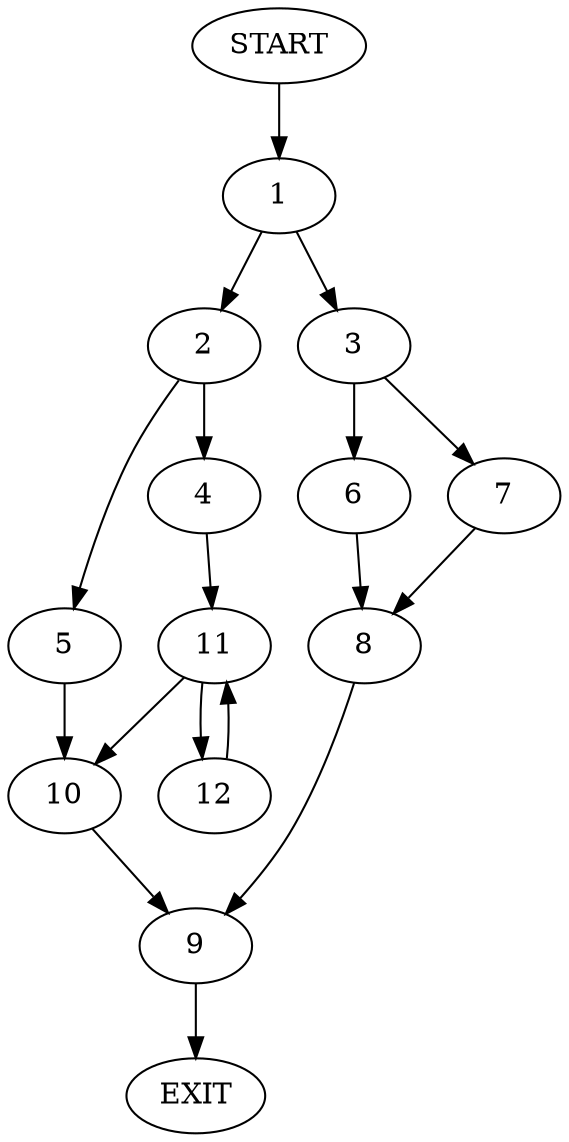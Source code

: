 digraph {
0 [label="START"]
13 [label="EXIT"]
0 -> 1
1 -> 2
1 -> 3
2 -> 4
2 -> 5
3 -> 6
3 -> 7
6 -> 8
7 -> 8
8 -> 9
9 -> 13
5 -> 10
4 -> 11
10 -> 9
11 -> 12
11 -> 10
12 -> 11
}
